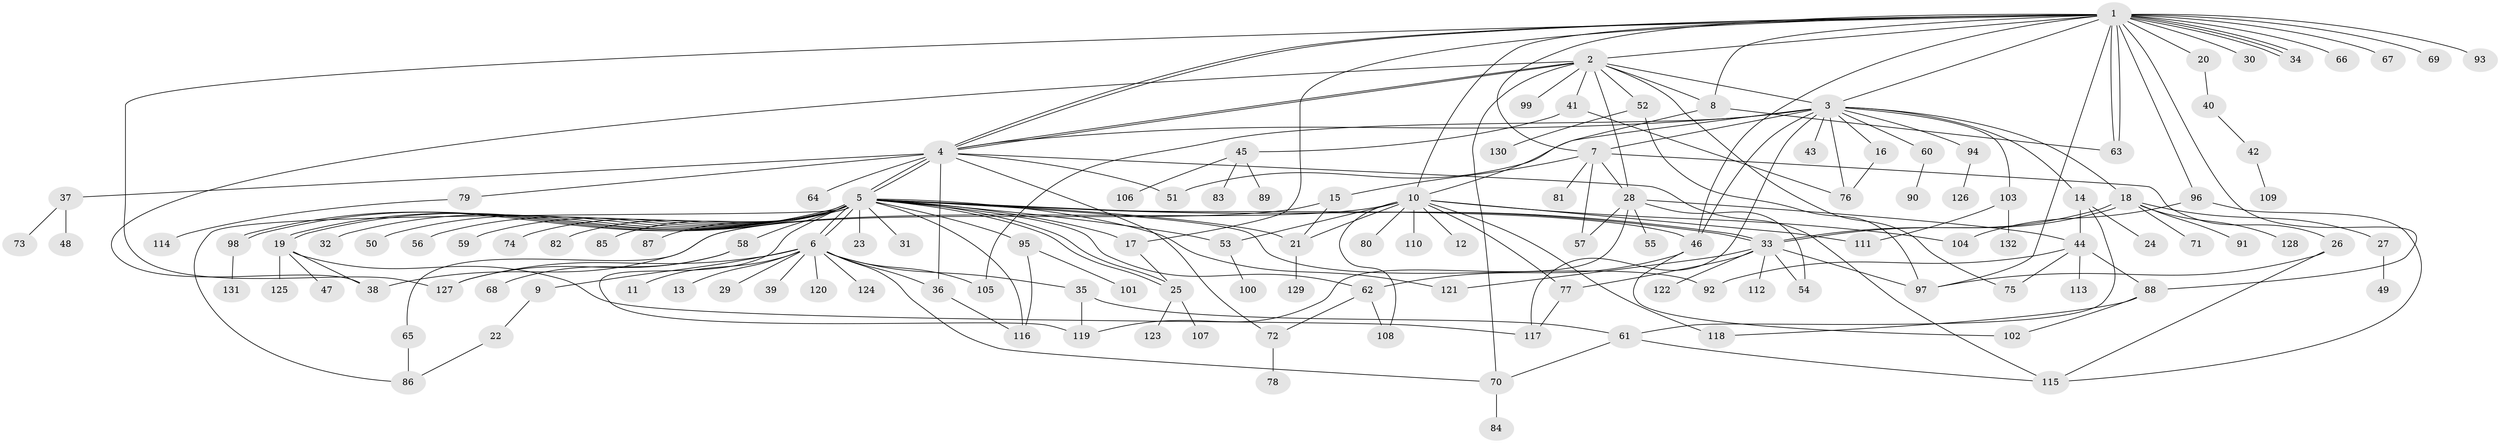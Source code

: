 // coarse degree distribution, {19: 0.012658227848101266, 17: 0.012658227848101266, 1: 0.6329113924050633, 4: 0.05063291139240506, 2: 0.20253164556962025, 6: 0.02531645569620253, 12: 0.02531645569620253, 28: 0.012658227848101266, 9: 0.012658227848101266, 3: 0.012658227848101266}
// Generated by graph-tools (version 1.1) at 2025/50/03/04/25 21:50:25]
// undirected, 132 vertices, 200 edges
graph export_dot {
graph [start="1"]
  node [color=gray90,style=filled];
  1;
  2;
  3;
  4;
  5;
  6;
  7;
  8;
  9;
  10;
  11;
  12;
  13;
  14;
  15;
  16;
  17;
  18;
  19;
  20;
  21;
  22;
  23;
  24;
  25;
  26;
  27;
  28;
  29;
  30;
  31;
  32;
  33;
  34;
  35;
  36;
  37;
  38;
  39;
  40;
  41;
  42;
  43;
  44;
  45;
  46;
  47;
  48;
  49;
  50;
  51;
  52;
  53;
  54;
  55;
  56;
  57;
  58;
  59;
  60;
  61;
  62;
  63;
  64;
  65;
  66;
  67;
  68;
  69;
  70;
  71;
  72;
  73;
  74;
  75;
  76;
  77;
  78;
  79;
  80;
  81;
  82;
  83;
  84;
  85;
  86;
  87;
  88;
  89;
  90;
  91;
  92;
  93;
  94;
  95;
  96;
  97;
  98;
  99;
  100;
  101;
  102;
  103;
  104;
  105;
  106;
  107;
  108;
  109;
  110;
  111;
  112;
  113;
  114;
  115;
  116;
  117;
  118;
  119;
  120;
  121;
  122;
  123;
  124;
  125;
  126;
  127;
  128;
  129;
  130;
  131;
  132;
  1 -- 2;
  1 -- 3;
  1 -- 4;
  1 -- 4;
  1 -- 7;
  1 -- 8;
  1 -- 10;
  1 -- 17;
  1 -- 20;
  1 -- 30;
  1 -- 34;
  1 -- 34;
  1 -- 34;
  1 -- 46;
  1 -- 63;
  1 -- 63;
  1 -- 66;
  1 -- 67;
  1 -- 69;
  1 -- 88;
  1 -- 93;
  1 -- 96;
  1 -- 97;
  1 -- 127;
  2 -- 3;
  2 -- 4;
  2 -- 4;
  2 -- 8;
  2 -- 28;
  2 -- 38;
  2 -- 41;
  2 -- 52;
  2 -- 70;
  2 -- 75;
  2 -- 99;
  3 -- 4;
  3 -- 7;
  3 -- 14;
  3 -- 16;
  3 -- 18;
  3 -- 43;
  3 -- 46;
  3 -- 51;
  3 -- 60;
  3 -- 76;
  3 -- 94;
  3 -- 103;
  3 -- 105;
  3 -- 117;
  4 -- 5;
  4 -- 5;
  4 -- 36;
  4 -- 37;
  4 -- 51;
  4 -- 64;
  4 -- 72;
  4 -- 79;
  4 -- 115;
  5 -- 6;
  5 -- 6;
  5 -- 17;
  5 -- 19;
  5 -- 19;
  5 -- 21;
  5 -- 23;
  5 -- 25;
  5 -- 25;
  5 -- 31;
  5 -- 32;
  5 -- 33;
  5 -- 33;
  5 -- 46;
  5 -- 50;
  5 -- 53;
  5 -- 56;
  5 -- 58;
  5 -- 59;
  5 -- 62;
  5 -- 74;
  5 -- 82;
  5 -- 85;
  5 -- 86;
  5 -- 87;
  5 -- 92;
  5 -- 95;
  5 -- 98;
  5 -- 98;
  5 -- 116;
  5 -- 119;
  5 -- 121;
  6 -- 9;
  6 -- 11;
  6 -- 13;
  6 -- 29;
  6 -- 35;
  6 -- 36;
  6 -- 39;
  6 -- 70;
  6 -- 105;
  6 -- 120;
  6 -- 124;
  6 -- 127;
  7 -- 15;
  7 -- 26;
  7 -- 28;
  7 -- 57;
  7 -- 81;
  8 -- 10;
  8 -- 63;
  9 -- 22;
  10 -- 12;
  10 -- 21;
  10 -- 38;
  10 -- 53;
  10 -- 77;
  10 -- 80;
  10 -- 104;
  10 -- 108;
  10 -- 110;
  10 -- 111;
  10 -- 118;
  14 -- 24;
  14 -- 44;
  14 -- 61;
  15 -- 21;
  15 -- 65;
  16 -- 76;
  17 -- 25;
  18 -- 27;
  18 -- 33;
  18 -- 33;
  18 -- 71;
  18 -- 91;
  18 -- 128;
  19 -- 38;
  19 -- 47;
  19 -- 117;
  19 -- 125;
  20 -- 40;
  21 -- 129;
  22 -- 86;
  25 -- 107;
  25 -- 123;
  26 -- 97;
  26 -- 115;
  27 -- 49;
  28 -- 44;
  28 -- 54;
  28 -- 55;
  28 -- 57;
  28 -- 119;
  33 -- 54;
  33 -- 77;
  33 -- 97;
  33 -- 112;
  33 -- 121;
  33 -- 122;
  35 -- 61;
  35 -- 119;
  36 -- 116;
  37 -- 48;
  37 -- 73;
  40 -- 42;
  41 -- 45;
  41 -- 76;
  42 -- 109;
  44 -- 75;
  44 -- 88;
  44 -- 92;
  44 -- 113;
  45 -- 83;
  45 -- 89;
  45 -- 106;
  46 -- 62;
  46 -- 102;
  52 -- 97;
  52 -- 130;
  53 -- 100;
  58 -- 68;
  58 -- 127;
  60 -- 90;
  61 -- 70;
  61 -- 115;
  62 -- 72;
  62 -- 108;
  65 -- 86;
  70 -- 84;
  72 -- 78;
  77 -- 117;
  79 -- 114;
  88 -- 102;
  88 -- 118;
  94 -- 126;
  95 -- 101;
  95 -- 116;
  96 -- 104;
  96 -- 115;
  98 -- 131;
  103 -- 111;
  103 -- 132;
}
